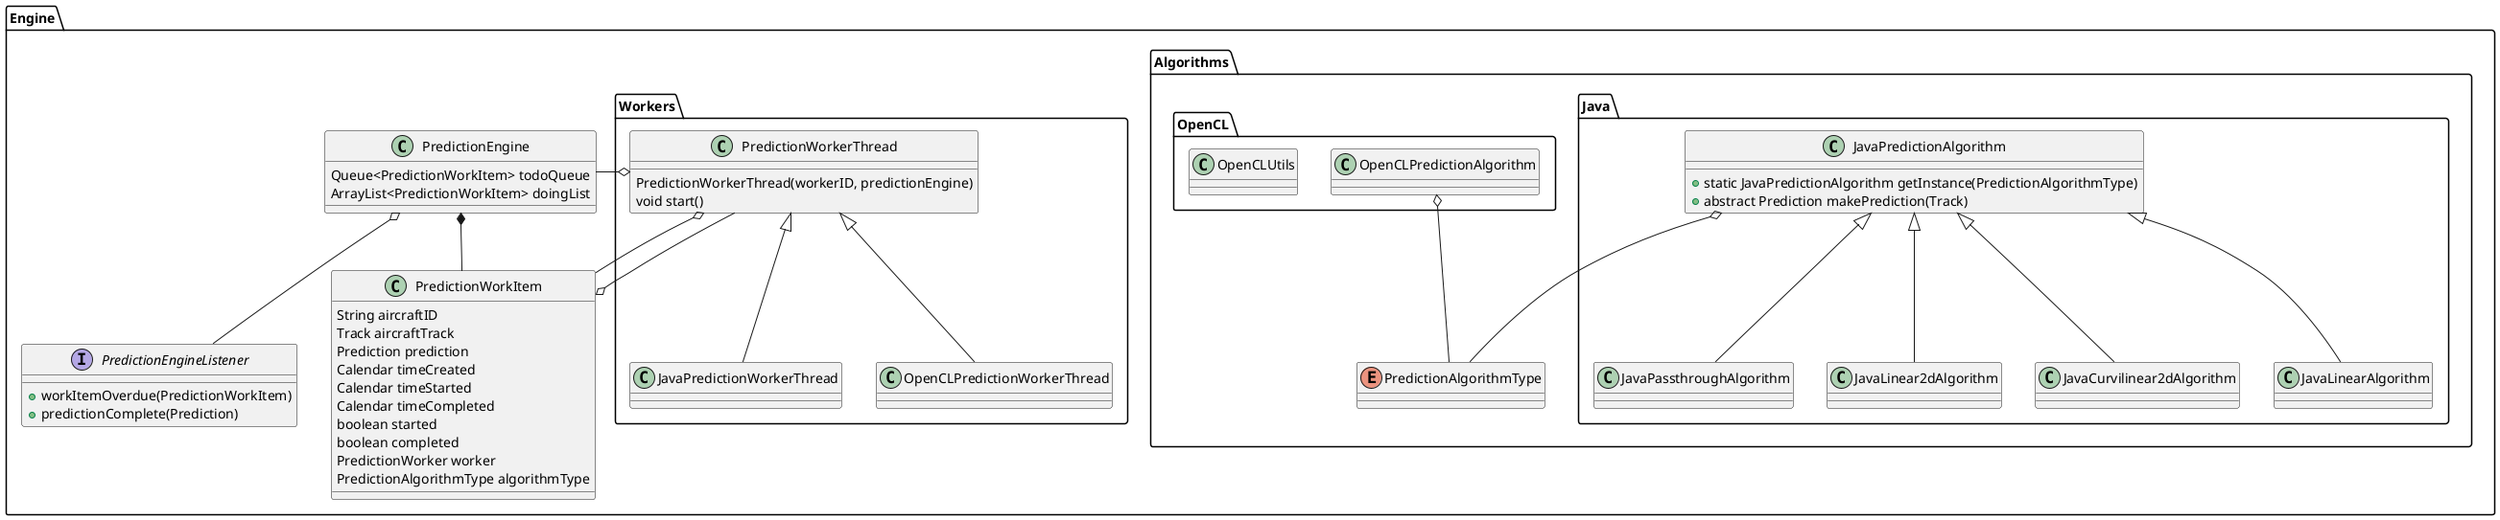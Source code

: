 @startuml

package "Engine" as PredictionPackage {
  package "Algorithms" as AlgorithmsPackage {
    package "Java" as JavaAlgorithmsPackage {
      class JavaPredictionAlgorithm {
        +static JavaPredictionAlgorithm getInstance(PredictionAlgorithmType)
        +abstract Prediction makePrediction(Track)
      }
      class JavaPassthroughAlgorithm
      class JavaLinear2dAlgorithm
      class JavaCurvilinear2dAlgorithm
      class JavaLinearAlgorithm

      JavaPredictionAlgorithm <|-- JavaPassthroughAlgorithm
      JavaPredictionAlgorithm <|-- JavaLinear2dAlgorithm
      JavaPredictionAlgorithm <|-- JavaCurvilinear2dAlgorithm
      JavaPredictionAlgorithm <|-- JavaLinearAlgorithm
    }

    package "OpenCL" as OpenCLAlgorithmsPackage {
      class OpenCLPredictionAlgorithm
      class OpenCLUtils
    }

    enum PredictionAlgorithmType {

    }

    JavaPredictionAlgorithm o-- PredictionAlgorithmType
    OpenCLPredictionAlgorithm o-- PredictionAlgorithmType

  }

  package "Workers" as WorkersPackage {
    class PredictionWorkerThread {
      PredictionWorkerThread(workerID, predictionEngine)
      void start()
    }
    class JavaPredictionWorkerThread
    class OpenCLPredictionWorkerThread

    PredictionWorkerThread <|-- JavaPredictionWorkerThread
    PredictionWorkerThread <|-- OpenCLPredictionWorkerThread
  }

  class PredictionWorkItem {
    String aircraftID
    Track aircraftTrack
    Prediction prediction
    Calendar timeCreated
    Calendar timeStarted
    Calendar timeCompleted
    boolean started
    boolean completed
    PredictionWorker worker
    PredictionAlgorithmType algorithmType
  }

  class PredictionEngine {
    Queue<PredictionWorkItem> todoQueue
    ArrayList<PredictionWorkItem> doingList
  }

  interface PredictionEngineListener {
    +workItemOverdue(PredictionWorkItem)
    +predictionComplete(Prediction)
  }

  PredictionWorkerThread o-- PredictionWorkItem
  PredictionWorkerThread o-- PredictionEngine
  PredictionWorkItem o-- PredictionWorkerThread
  PredictionEngine *-- PredictionWorkItem
  PredictionEngine o-- PredictionEngineListener
}

@enduml
